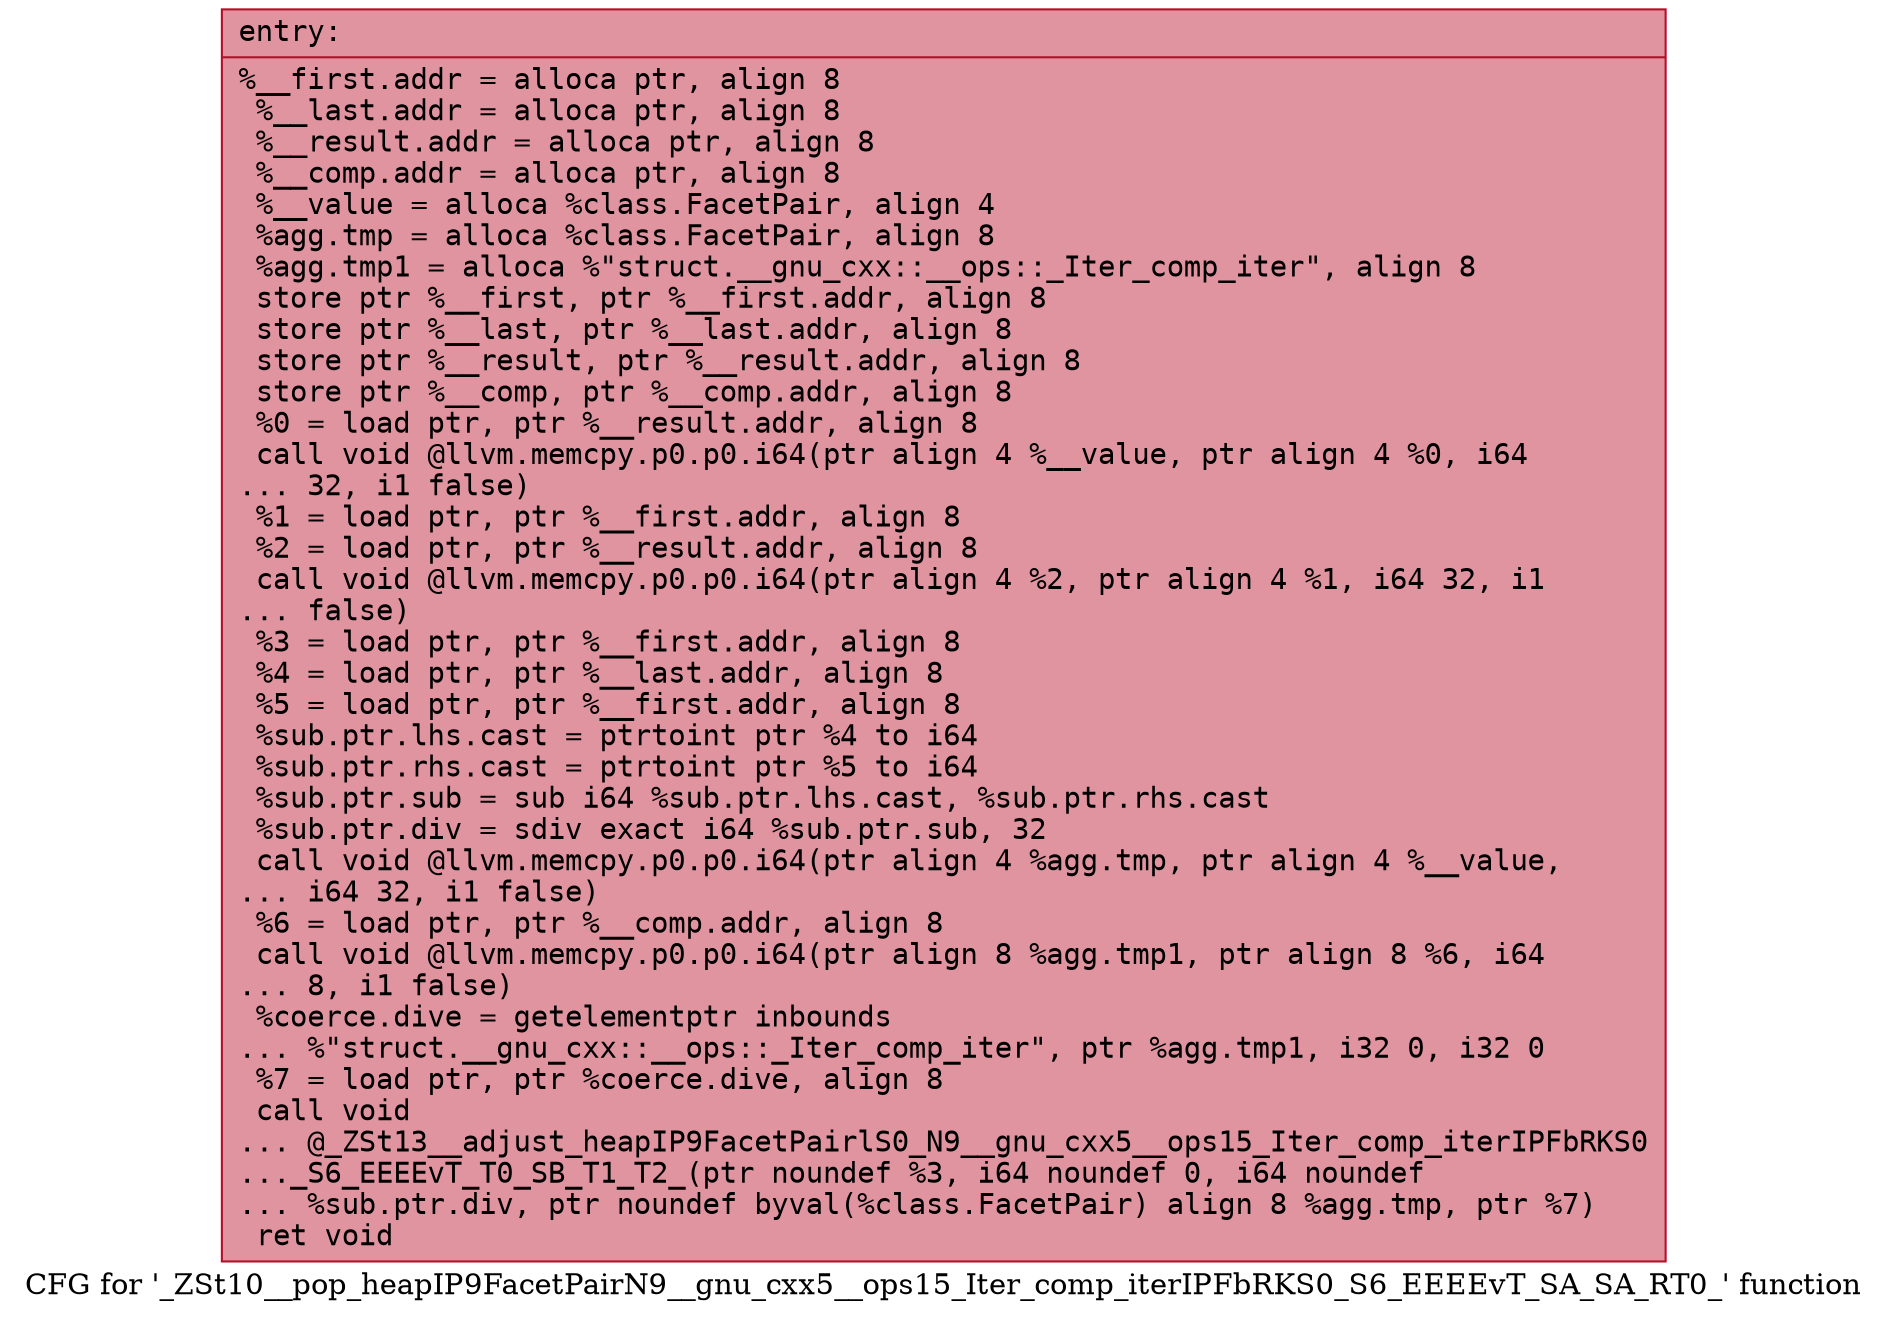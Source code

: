 digraph "CFG for '_ZSt10__pop_heapIP9FacetPairN9__gnu_cxx5__ops15_Iter_comp_iterIPFbRKS0_S6_EEEEvT_SA_SA_RT0_' function" {
	label="CFG for '_ZSt10__pop_heapIP9FacetPairN9__gnu_cxx5__ops15_Iter_comp_iterIPFbRKS0_S6_EEEEvT_SA_SA_RT0_' function";

	Node0x5606e00fdcd0 [shape=record,color="#b70d28ff", style=filled, fillcolor="#b70d2870" fontname="Courier",label="{entry:\l|  %__first.addr = alloca ptr, align 8\l  %__last.addr = alloca ptr, align 8\l  %__result.addr = alloca ptr, align 8\l  %__comp.addr = alloca ptr, align 8\l  %__value = alloca %class.FacetPair, align 4\l  %agg.tmp = alloca %class.FacetPair, align 8\l  %agg.tmp1 = alloca %\"struct.__gnu_cxx::__ops::_Iter_comp_iter\", align 8\l  store ptr %__first, ptr %__first.addr, align 8\l  store ptr %__last, ptr %__last.addr, align 8\l  store ptr %__result, ptr %__result.addr, align 8\l  store ptr %__comp, ptr %__comp.addr, align 8\l  %0 = load ptr, ptr %__result.addr, align 8\l  call void @llvm.memcpy.p0.p0.i64(ptr align 4 %__value, ptr align 4 %0, i64\l... 32, i1 false)\l  %1 = load ptr, ptr %__first.addr, align 8\l  %2 = load ptr, ptr %__result.addr, align 8\l  call void @llvm.memcpy.p0.p0.i64(ptr align 4 %2, ptr align 4 %1, i64 32, i1\l... false)\l  %3 = load ptr, ptr %__first.addr, align 8\l  %4 = load ptr, ptr %__last.addr, align 8\l  %5 = load ptr, ptr %__first.addr, align 8\l  %sub.ptr.lhs.cast = ptrtoint ptr %4 to i64\l  %sub.ptr.rhs.cast = ptrtoint ptr %5 to i64\l  %sub.ptr.sub = sub i64 %sub.ptr.lhs.cast, %sub.ptr.rhs.cast\l  %sub.ptr.div = sdiv exact i64 %sub.ptr.sub, 32\l  call void @llvm.memcpy.p0.p0.i64(ptr align 4 %agg.tmp, ptr align 4 %__value,\l... i64 32, i1 false)\l  %6 = load ptr, ptr %__comp.addr, align 8\l  call void @llvm.memcpy.p0.p0.i64(ptr align 8 %agg.tmp1, ptr align 8 %6, i64\l... 8, i1 false)\l  %coerce.dive = getelementptr inbounds\l... %\"struct.__gnu_cxx::__ops::_Iter_comp_iter\", ptr %agg.tmp1, i32 0, i32 0\l  %7 = load ptr, ptr %coerce.dive, align 8\l  call void\l... @_ZSt13__adjust_heapIP9FacetPairlS0_N9__gnu_cxx5__ops15_Iter_comp_iterIPFbRKS0\l..._S6_EEEEvT_T0_SB_T1_T2_(ptr noundef %3, i64 noundef 0, i64 noundef\l... %sub.ptr.div, ptr noundef byval(%class.FacetPair) align 8 %agg.tmp, ptr %7)\l  ret void\l}"];
}
